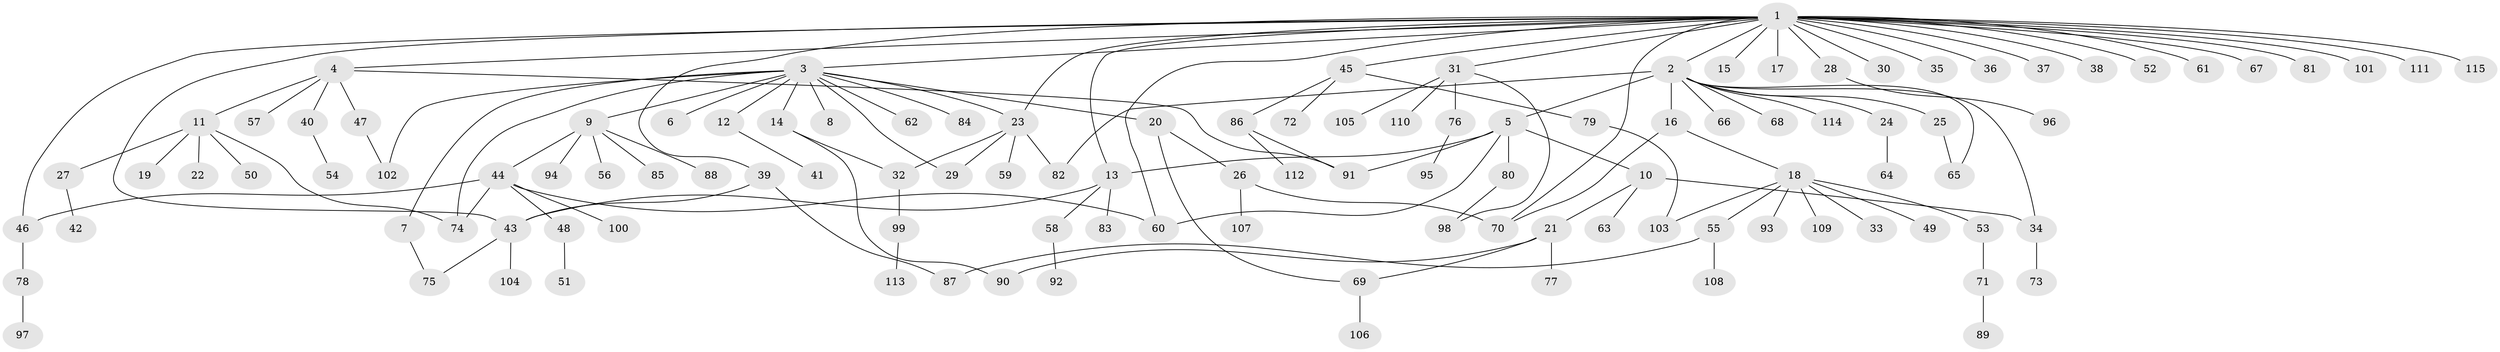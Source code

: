 // Generated by graph-tools (version 1.1) at 2025/25/03/09/25 03:25:54]
// undirected, 115 vertices, 139 edges
graph export_dot {
graph [start="1"]
  node [color=gray90,style=filled];
  1;
  2;
  3;
  4;
  5;
  6;
  7;
  8;
  9;
  10;
  11;
  12;
  13;
  14;
  15;
  16;
  17;
  18;
  19;
  20;
  21;
  22;
  23;
  24;
  25;
  26;
  27;
  28;
  29;
  30;
  31;
  32;
  33;
  34;
  35;
  36;
  37;
  38;
  39;
  40;
  41;
  42;
  43;
  44;
  45;
  46;
  47;
  48;
  49;
  50;
  51;
  52;
  53;
  54;
  55;
  56;
  57;
  58;
  59;
  60;
  61;
  62;
  63;
  64;
  65;
  66;
  67;
  68;
  69;
  70;
  71;
  72;
  73;
  74;
  75;
  76;
  77;
  78;
  79;
  80;
  81;
  82;
  83;
  84;
  85;
  86;
  87;
  88;
  89;
  90;
  91;
  92;
  93;
  94;
  95;
  96;
  97;
  98;
  99;
  100;
  101;
  102;
  103;
  104;
  105;
  106;
  107;
  108;
  109;
  110;
  111;
  112;
  113;
  114;
  115;
  1 -- 2;
  1 -- 3;
  1 -- 4;
  1 -- 13;
  1 -- 15;
  1 -- 17;
  1 -- 23;
  1 -- 28;
  1 -- 30;
  1 -- 31;
  1 -- 35;
  1 -- 36;
  1 -- 37;
  1 -- 38;
  1 -- 39;
  1 -- 43;
  1 -- 45;
  1 -- 46;
  1 -- 52;
  1 -- 60;
  1 -- 61;
  1 -- 67;
  1 -- 70;
  1 -- 81;
  1 -- 101;
  1 -- 111;
  1 -- 115;
  2 -- 5;
  2 -- 16;
  2 -- 24;
  2 -- 25;
  2 -- 34;
  2 -- 65;
  2 -- 66;
  2 -- 68;
  2 -- 82;
  2 -- 114;
  3 -- 6;
  3 -- 7;
  3 -- 8;
  3 -- 9;
  3 -- 12;
  3 -- 14;
  3 -- 20;
  3 -- 23;
  3 -- 29;
  3 -- 62;
  3 -- 74;
  3 -- 84;
  3 -- 102;
  4 -- 11;
  4 -- 40;
  4 -- 47;
  4 -- 57;
  4 -- 91;
  5 -- 10;
  5 -- 13;
  5 -- 60;
  5 -- 80;
  5 -- 91;
  7 -- 75;
  9 -- 44;
  9 -- 56;
  9 -- 85;
  9 -- 88;
  9 -- 94;
  10 -- 21;
  10 -- 34;
  10 -- 63;
  11 -- 19;
  11 -- 22;
  11 -- 27;
  11 -- 50;
  11 -- 74;
  12 -- 41;
  13 -- 43;
  13 -- 58;
  13 -- 83;
  14 -- 32;
  14 -- 90;
  16 -- 18;
  16 -- 70;
  18 -- 33;
  18 -- 49;
  18 -- 53;
  18 -- 55;
  18 -- 93;
  18 -- 103;
  18 -- 109;
  20 -- 26;
  20 -- 69;
  21 -- 69;
  21 -- 77;
  21 -- 90;
  23 -- 29;
  23 -- 32;
  23 -- 59;
  23 -- 82;
  24 -- 64;
  25 -- 65;
  26 -- 70;
  26 -- 107;
  27 -- 42;
  28 -- 96;
  31 -- 76;
  31 -- 98;
  31 -- 105;
  31 -- 110;
  32 -- 99;
  34 -- 73;
  39 -- 43;
  39 -- 87;
  40 -- 54;
  43 -- 75;
  43 -- 104;
  44 -- 46;
  44 -- 48;
  44 -- 60;
  44 -- 74;
  44 -- 100;
  45 -- 72;
  45 -- 79;
  45 -- 86;
  46 -- 78;
  47 -- 102;
  48 -- 51;
  53 -- 71;
  55 -- 87;
  55 -- 108;
  58 -- 92;
  69 -- 106;
  71 -- 89;
  76 -- 95;
  78 -- 97;
  79 -- 103;
  80 -- 98;
  86 -- 91;
  86 -- 112;
  99 -- 113;
}
